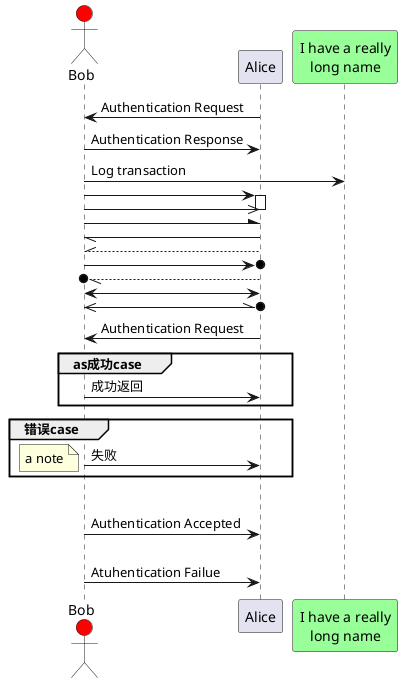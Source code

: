 
@startuml
'==门店设备数==
'deviceManageController->deviceMangeBiz:查询门店绑定总数
'deviceMangeBiz->deviceBindHistoryService:门店绑定总数
'
'==门店绑定历史==
'deviceManageController->deviceMangeBiz:查询门店绑定历史
'deviceMangeBiz->deviceBindHistoryService:门店绑定历史
'
'==设备参数查询==
'deviceManageController->deviceMangeBiz:设备参数查询[shopCode,sn]
'deviceMangeBiz -> deviceBindService: 设备参数[sn]
'deviceMangeBiz -> shopService: 门店运营状态[shopCode]
'deviceBindService -> netbee: dubbo 设备参数
'shopService -> "baseinfo-shop": dubbo 查询门店
'
'==设备绑定==
'deviceManageController->deviceMangeBiz:设备绑定[shopCode,sn]
'deviceMangeBiz -> deviceBindService: 设备绑定[shopCode,sn]
'deviceBindService -> deviceService : 设备信息查询[shopCode,sn]
'deviceBindService -> netbee: dubbo 设备绑定[shopCode,sn,name,mac,status,type]
'deviceMangeBiz -> deviceBindHistoryService:门店设备绑定
'deviceMangeBiz -> bach.baseinfo.goblin:门店设备绑定日志
'==设备撤回==
'deviceManageController->deviceMangeBiz:设备撤回[shopCode,sn]
'deviceMangeBiz -> deviceBindService: 设备撤回[shopCode,sn]
'deviceMangeBiz -> bach.baseinfo.goblin:门店设备撤回日志
'deviceBindService -> deviceService : 设备信息查询[shopCode,sn]
'deviceBindService -> netbee: dubbo 设备撤回[shopCode,sn]
'deviceMangeBiz -> deviceBindHistoryService:门店设备撤回
'deviceMangeBiz -> bach.baseinfo.goblin:门店设备撤回日志

'==hiuhiuh==
' actor Foo1
'  boundary Foo2
'  control Foo3
'  entity Foo4
'  database Foo5
'  Foo1 --> Foo2 : To boundary
'  Foo1 -> Foo3 : To control
'  Foo1 -> Foo4 : To entity
'  Foo1 -> Foo5 : To database

 actor Bob #red
 participant Alice
 participant "I have a really\nlong name" as L #99ff99

    Alice -> Bob: Authentication Request
    Bob -> Alice: Authentication Response
    Bob -> L: Log transaction

 Bob -> Alice
 activate Alice
  Bob ->> Alice
 deactivate Alice
  Bob -\ Alice
  Bob \\- Alice
  Bob //-- Alice

  Bob ->o Alice
  Bob o\\-- Alice

  Bob <-> Alice
  Bob <<-\\o Alice

 Alice -> Bob: Authentication Request
  group as成功case
  Bob -> Alice:  成功返回
  end

  group 错误case
  Bob -> Alice:  失败
  note left
   a note
   end note
  end

  alt
    Bob -> Alice: Authentication Accepted
  else some kind of failure
    Bob -> Alice: Atuhentication Failue
'
'
'    group My own label
'      Alice -> Log : Log attack start
'      loop 1000 times
'        Alice -> Bob: DNS Attack
'      end
'      Alice -> Log : Loag alice end
'    end
'  else Another type of failue
'    Bob -> Alice: Please repeat
'  end

'(*) --> [添加注释]"First Activity"
'    -right->判断
'    --> (*)

'
'(*) --> "定时任务扫门店所有商品"
'
'      -->[D+30为打折期]"筛选出打折期范围内的所有商品,记录其批次（生产日期"
'
'      -->"检查表;生成检查单"
'
'      -->"jjj"
'
'
'  if " Some Test" then
'    -->[ture] "Some Activity"
'    --> "Another Activity"
'    -right-> (*)
'  else
'    -right->[false] "Something else"
'    -->[Ending process] (*)
'  endif


'
'scale 640 width
'
'[*] --> NotShooting
'state NotShooting {
'    [*] --> Idle
'    Idle --> Processing: SignalEvent
'    Processing --> Idle: Finish
'    Idle --> Configuring : EvConfig
'    Configuring --> Idle : EvConfig
'}
'
'state Configuring {
'    [*] --> NewValueSelection
'    NewValueSelection --> NewValuePreview : EvNewValue
'    NewValuePreview --> NewValueSelection : EvNewValueRejected
'    NewValuePreview --> NewValueSelection : EvNewValueSaved
'    state NewValuePreview {
'        State1 -> State2
'    }
'}

@enduml
